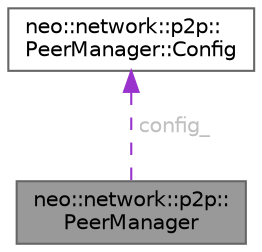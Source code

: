 digraph "neo::network::p2p::PeerManager"
{
 // LATEX_PDF_SIZE
  bgcolor="transparent";
  edge [fontname=Helvetica,fontsize=10,labelfontname=Helvetica,labelfontsize=10];
  node [fontname=Helvetica,fontsize=10,shape=box,height=0.2,width=0.4];
  Node1 [id="Node000001",label="neo::network::p2p::\lPeerManager",height=0.2,width=0.4,color="gray40", fillcolor="grey60", style="filled", fontcolor="black",tooltip="Production-ready peer manager for P2P networking."];
  Node2 -> Node1 [id="edge2_Node000001_Node000002",dir="back",color="darkorchid3",style="dashed",tooltip=" ",label=<<TABLE CELLBORDER="0" BORDER="0"><TR><TD VALIGN="top" ALIGN="LEFT" CELLPADDING="1" CELLSPACING="0">config_</TD></TR>
</TABLE>> ,fontcolor="grey" ];
  Node2 [id="Node000002",label="neo::network::p2p::\lPeerManager::Config",height=0.2,width=0.4,color="gray40", fillcolor="white", style="filled",URL="$structneo_1_1network_1_1p2p_1_1_peer_manager_1_1_config.html",tooltip=" "];
}
